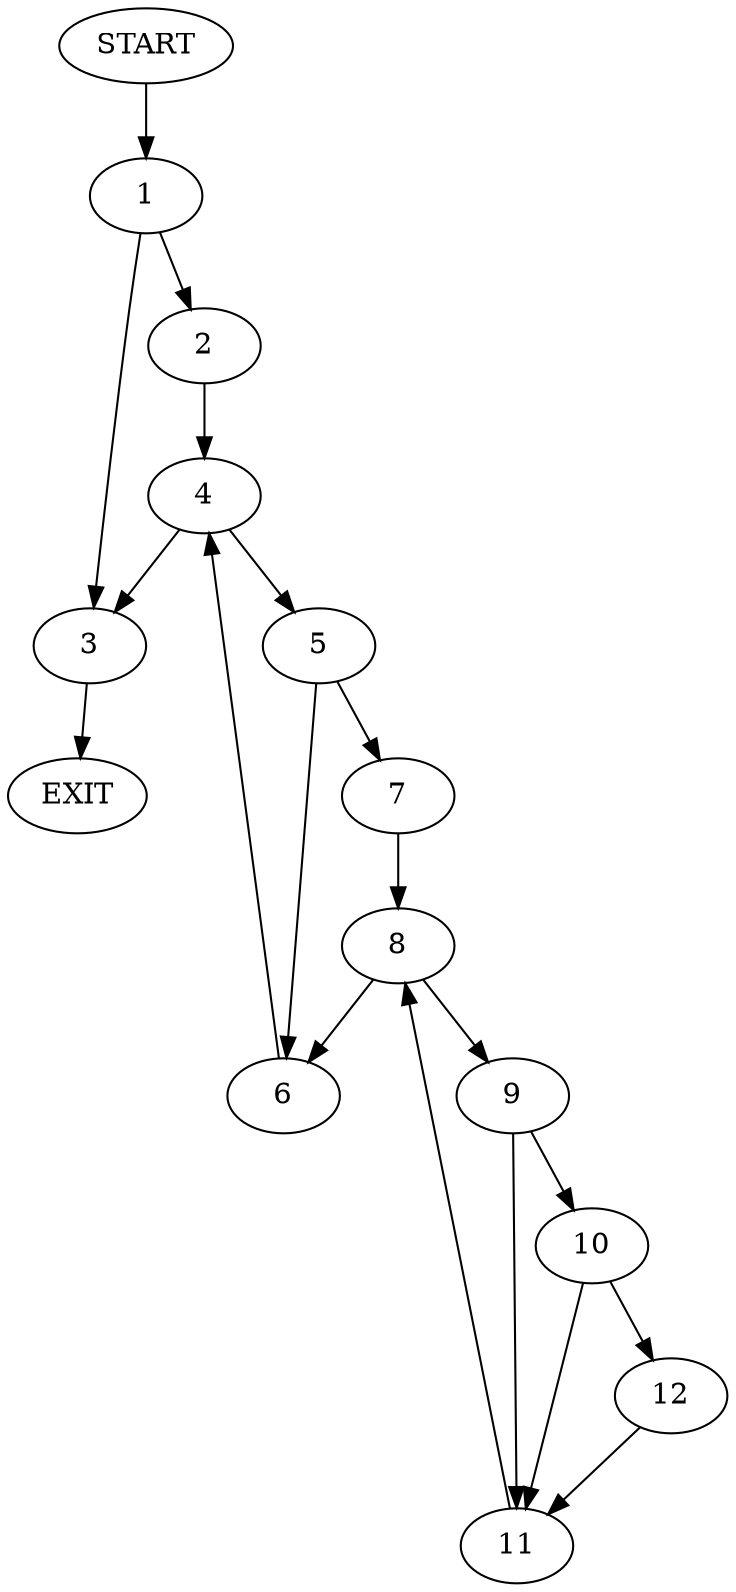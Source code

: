 digraph {
0 [label="START"]
13 [label="EXIT"]
0 -> 1
1 -> 2
1 -> 3
2 -> 4
3 -> 13
4 -> 5
4 -> 3
5 -> 6
5 -> 7
6 -> 4
7 -> 8
8 -> 6
8 -> 9
9 -> 10
9 -> 11
10 -> 11
10 -> 12
11 -> 8
12 -> 11
}
